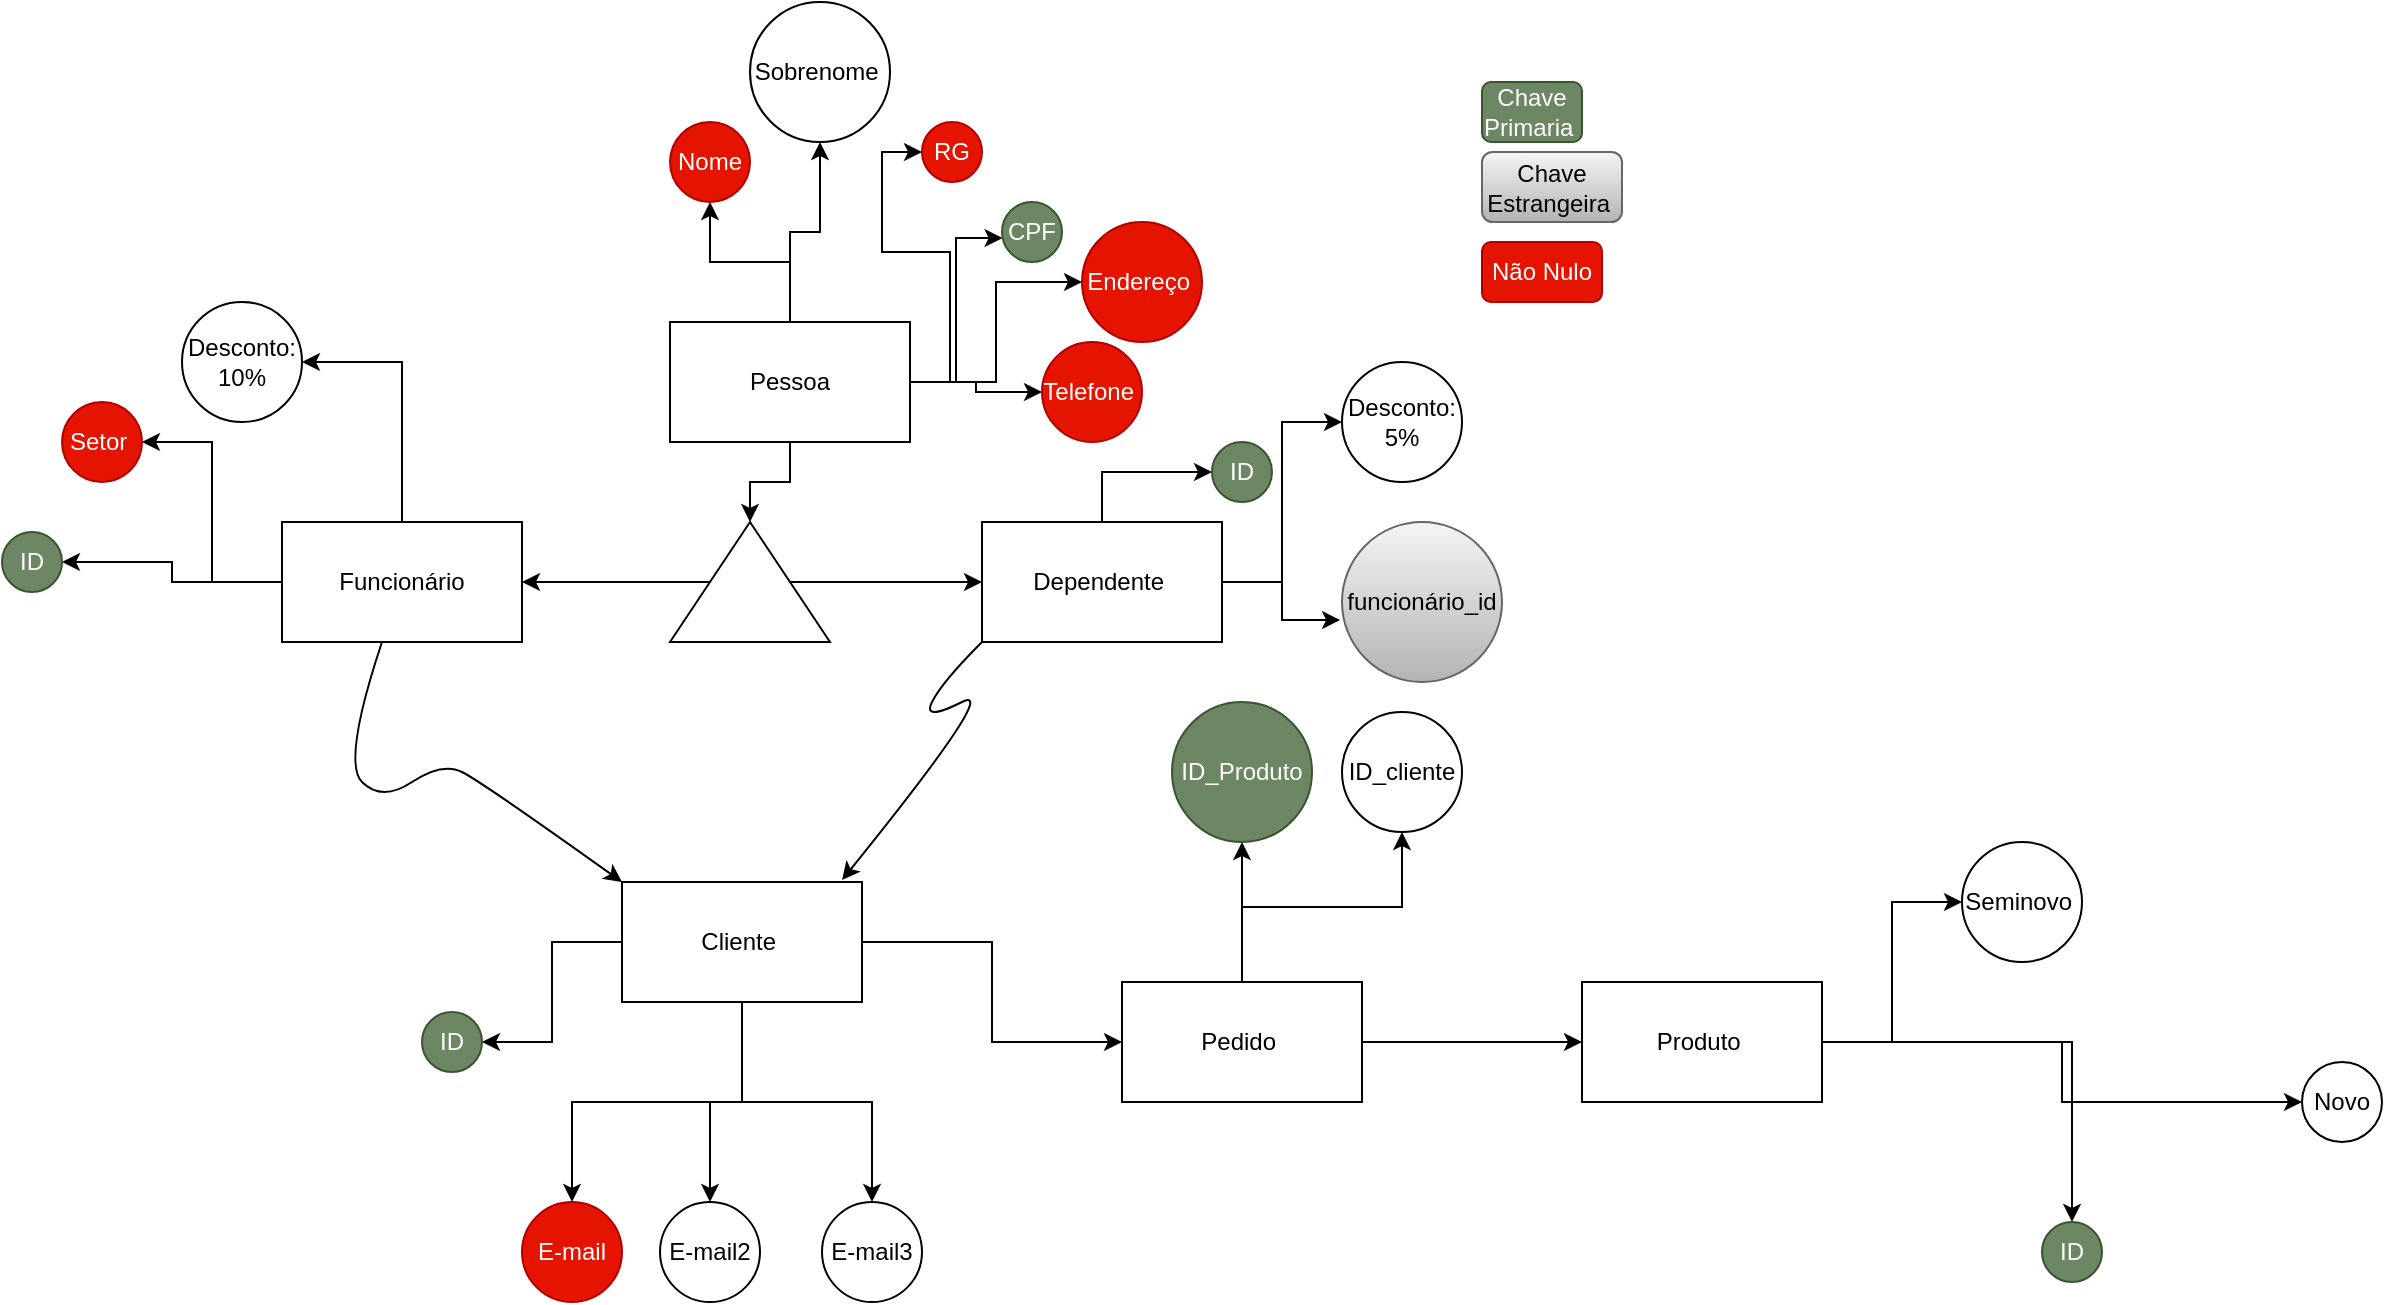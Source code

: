 <mxfile version="21.6.8" type="google">
  <diagram id="C5RBs43oDa-KdzZeNtuy" name="Page-1">
    <mxGraphModel grid="1" page="1" gridSize="10" guides="1" tooltips="1" connect="1" arrows="1" fold="1" pageScale="1" pageWidth="827" pageHeight="1169" background="#FFFFFF" math="0" shadow="0">
      <root>
        <mxCell id="WIyWlLk6GJQsqaUBKTNV-0" />
        <mxCell id="WIyWlLk6GJQsqaUBKTNV-1" parent="WIyWlLk6GJQsqaUBKTNV-0" />
        <mxCell id="_M5onWmUr9HT5XYiwB-a-6" style="edgeStyle=orthogonalEdgeStyle;rounded=0;orthogonalLoop=1;jettySize=auto;html=1;entryX=0.01;entryY=0.6;entryDx=0;entryDy=0;entryPerimeter=0;" edge="1" parent="WIyWlLk6GJQsqaUBKTNV-1" source="_M5onWmUr9HT5XYiwB-a-1" target="_M5onWmUr9HT5XYiwB-a-3">
          <mxGeometry relative="1" as="geometry" />
        </mxCell>
        <mxCell id="_M5onWmUr9HT5XYiwB-a-13" style="edgeStyle=orthogonalEdgeStyle;rounded=0;orthogonalLoop=1;jettySize=auto;html=1;entryX=0;entryY=0.5;entryDx=0;entryDy=0;" edge="1" parent="WIyWlLk6GJQsqaUBKTNV-1" source="_M5onWmUr9HT5XYiwB-a-1" target="_M5onWmUr9HT5XYiwB-a-10">
          <mxGeometry relative="1" as="geometry" />
        </mxCell>
        <mxCell id="_M5onWmUr9HT5XYiwB-a-14" style="edgeStyle=orthogonalEdgeStyle;rounded=0;orthogonalLoop=1;jettySize=auto;html=1;entryX=0;entryY=0.5;entryDx=0;entryDy=0;" edge="1" parent="WIyWlLk6GJQsqaUBKTNV-1" source="_M5onWmUr9HT5XYiwB-a-1" target="_M5onWmUr9HT5XYiwB-a-7">
          <mxGeometry relative="1" as="geometry" />
        </mxCell>
        <mxCell id="_M5onWmUr9HT5XYiwB-a-15" style="edgeStyle=orthogonalEdgeStyle;rounded=0;orthogonalLoop=1;jettySize=auto;html=1;entryX=0.5;entryY=1;entryDx=0;entryDy=0;" edge="1" parent="WIyWlLk6GJQsqaUBKTNV-1" source="_M5onWmUr9HT5XYiwB-a-1" target="_M5onWmUr9HT5XYiwB-a-8">
          <mxGeometry relative="1" as="geometry" />
        </mxCell>
        <mxCell id="_M5onWmUr9HT5XYiwB-a-16" style="edgeStyle=orthogonalEdgeStyle;rounded=0;orthogonalLoop=1;jettySize=auto;html=1;entryX=0.5;entryY=1;entryDx=0;entryDy=0;" edge="1" parent="WIyWlLk6GJQsqaUBKTNV-1" source="_M5onWmUr9HT5XYiwB-a-1" target="_M5onWmUr9HT5XYiwB-a-9">
          <mxGeometry relative="1" as="geometry" />
        </mxCell>
        <mxCell id="_M5onWmUr9HT5XYiwB-a-17" style="edgeStyle=orthogonalEdgeStyle;rounded=0;orthogonalLoop=1;jettySize=auto;html=1;entryX=0;entryY=0.5;entryDx=0;entryDy=0;" edge="1" parent="WIyWlLk6GJQsqaUBKTNV-1" source="_M5onWmUr9HT5XYiwB-a-1" target="_M5onWmUr9HT5XYiwB-a-11">
          <mxGeometry relative="1" as="geometry" />
        </mxCell>
        <mxCell id="_M5onWmUr9HT5XYiwB-a-60" style="edgeStyle=orthogonalEdgeStyle;rounded=0;orthogonalLoop=1;jettySize=auto;html=1;entryX=1;entryY=0.5;entryDx=0;entryDy=0;" edge="1" parent="WIyWlLk6GJQsqaUBKTNV-1" source="_M5onWmUr9HT5XYiwB-a-1" target="_M5onWmUr9HT5XYiwB-a-58">
          <mxGeometry relative="1" as="geometry" />
        </mxCell>
        <mxCell id="_M5onWmUr9HT5XYiwB-a-1" value="Pessoa" style="rounded=0;whiteSpace=wrap;html=1;" vertex="1" parent="WIyWlLk6GJQsqaUBKTNV-1">
          <mxGeometry x="354" y="90" width="120" height="60" as="geometry" />
        </mxCell>
        <mxCell id="_M5onWmUr9HT5XYiwB-a-3" value="CPF" style="ellipse;whiteSpace=wrap;html=1;aspect=fixed;fillColor=#6d8764;fontColor=#ffffff;strokeColor=#3A5431;" vertex="1" parent="WIyWlLk6GJQsqaUBKTNV-1">
          <mxGeometry x="520" y="30" width="30" height="30" as="geometry" />
        </mxCell>
        <mxCell id="_M5onWmUr9HT5XYiwB-a-7" value="RG" style="ellipse;whiteSpace=wrap;html=1;aspect=fixed;fillColor=#e51400;fontColor=#ffffff;strokeColor=#B20000;" vertex="1" parent="WIyWlLk6GJQsqaUBKTNV-1">
          <mxGeometry x="480" y="-10" width="30" height="30" as="geometry" />
        </mxCell>
        <mxCell id="_M5onWmUr9HT5XYiwB-a-8" value="Nome" style="ellipse;whiteSpace=wrap;html=1;aspect=fixed;fillColor=#e51400;fontColor=#ffffff;strokeColor=#B20000;" vertex="1" parent="WIyWlLk6GJQsqaUBKTNV-1">
          <mxGeometry x="354" y="-10" width="40" height="40" as="geometry" />
        </mxCell>
        <mxCell id="_M5onWmUr9HT5XYiwB-a-9" value="Sobrenome&amp;nbsp;" style="ellipse;whiteSpace=wrap;html=1;aspect=fixed;" vertex="1" parent="WIyWlLk6GJQsqaUBKTNV-1">
          <mxGeometry x="394" y="-70" width="70" height="70" as="geometry" />
        </mxCell>
        <mxCell id="_M5onWmUr9HT5XYiwB-a-10" value="Endereço&amp;nbsp;" style="ellipse;whiteSpace=wrap;html=1;aspect=fixed;fillColor=#e51400;fontColor=#ffffff;strokeColor=#B20000;" vertex="1" parent="WIyWlLk6GJQsqaUBKTNV-1">
          <mxGeometry x="560" y="40" width="60" height="60" as="geometry" />
        </mxCell>
        <mxCell id="_M5onWmUr9HT5XYiwB-a-11" value="Telefone&amp;nbsp;" style="ellipse;whiteSpace=wrap;html=1;aspect=fixed;fillColor=#e51400;fontColor=#ffffff;strokeColor=#B20000;" vertex="1" parent="WIyWlLk6GJQsqaUBKTNV-1">
          <mxGeometry x="540" y="100" width="50" height="50" as="geometry" />
        </mxCell>
        <mxCell id="_M5onWmUr9HT5XYiwB-a-22" style="edgeStyle=orthogonalEdgeStyle;rounded=0;orthogonalLoop=1;jettySize=auto;html=1;entryX=1;entryY=0.5;entryDx=0;entryDy=0;" edge="1" parent="WIyWlLk6GJQsqaUBKTNV-1" source="_M5onWmUr9HT5XYiwB-a-18" target="_M5onWmUr9HT5XYiwB-a-21">
          <mxGeometry relative="1" as="geometry" />
        </mxCell>
        <mxCell id="_M5onWmUr9HT5XYiwB-a-24" style="edgeStyle=orthogonalEdgeStyle;rounded=0;orthogonalLoop=1;jettySize=auto;html=1;entryX=1;entryY=0.5;entryDx=0;entryDy=0;" edge="1" parent="WIyWlLk6GJQsqaUBKTNV-1" source="_M5onWmUr9HT5XYiwB-a-18" target="_M5onWmUr9HT5XYiwB-a-23">
          <mxGeometry relative="1" as="geometry" />
        </mxCell>
        <mxCell id="_M5onWmUr9HT5XYiwB-a-64" style="edgeStyle=orthogonalEdgeStyle;rounded=0;orthogonalLoop=1;jettySize=auto;html=1;entryX=1;entryY=0.5;entryDx=0;entryDy=0;" edge="1" parent="WIyWlLk6GJQsqaUBKTNV-1" source="_M5onWmUr9HT5XYiwB-a-18" target="_M5onWmUr9HT5XYiwB-a-63">
          <mxGeometry relative="1" as="geometry" />
        </mxCell>
        <mxCell id="_M5onWmUr9HT5XYiwB-a-18" value="Funcionário" style="rounded=0;whiteSpace=wrap;html=1;" vertex="1" parent="WIyWlLk6GJQsqaUBKTNV-1">
          <mxGeometry x="160" y="190" width="120" height="60" as="geometry" />
        </mxCell>
        <mxCell id="_M5onWmUr9HT5XYiwB-a-30" style="edgeStyle=orthogonalEdgeStyle;rounded=0;orthogonalLoop=1;jettySize=auto;html=1;entryX=1;entryY=0.5;entryDx=0;entryDy=0;" edge="1" parent="WIyWlLk6GJQsqaUBKTNV-1" source="_M5onWmUr9HT5XYiwB-a-19" target="_M5onWmUr9HT5XYiwB-a-27">
          <mxGeometry relative="1" as="geometry" />
        </mxCell>
        <mxCell id="_M5onWmUr9HT5XYiwB-a-38" style="edgeStyle=orthogonalEdgeStyle;rounded=0;orthogonalLoop=1;jettySize=auto;html=1;" edge="1" parent="WIyWlLk6GJQsqaUBKTNV-1" source="_M5onWmUr9HT5XYiwB-a-19" target="_M5onWmUr9HT5XYiwB-a-37">
          <mxGeometry relative="1" as="geometry" />
        </mxCell>
        <mxCell id="_M5onWmUr9HT5XYiwB-a-41" style="edgeStyle=orthogonalEdgeStyle;rounded=0;orthogonalLoop=1;jettySize=auto;html=1;entryX=0.5;entryY=0;entryDx=0;entryDy=0;" edge="1" parent="WIyWlLk6GJQsqaUBKTNV-1" source="_M5onWmUr9HT5XYiwB-a-19" target="_M5onWmUr9HT5XYiwB-a-39">
          <mxGeometry relative="1" as="geometry" />
        </mxCell>
        <mxCell id="_M5onWmUr9HT5XYiwB-a-44" style="edgeStyle=orthogonalEdgeStyle;rounded=0;orthogonalLoop=1;jettySize=auto;html=1;entryX=0.5;entryY=0;entryDx=0;entryDy=0;" edge="1" parent="WIyWlLk6GJQsqaUBKTNV-1" source="_M5onWmUr9HT5XYiwB-a-19" target="_M5onWmUr9HT5XYiwB-a-40">
          <mxGeometry relative="1" as="geometry" />
        </mxCell>
        <mxCell id="_M5onWmUr9HT5XYiwB-a-55" style="edgeStyle=orthogonalEdgeStyle;rounded=0;orthogonalLoop=1;jettySize=auto;html=1;" edge="1" parent="WIyWlLk6GJQsqaUBKTNV-1" source="_M5onWmUr9HT5XYiwB-a-19" target="_M5onWmUr9HT5XYiwB-a-28">
          <mxGeometry relative="1" as="geometry" />
        </mxCell>
        <mxCell id="_M5onWmUr9HT5XYiwB-a-19" value="Cliente&amp;nbsp;" style="rounded=0;whiteSpace=wrap;html=1;" vertex="1" parent="WIyWlLk6GJQsqaUBKTNV-1">
          <mxGeometry x="330" y="370" width="120" height="60" as="geometry" />
        </mxCell>
        <mxCell id="_M5onWmUr9HT5XYiwB-a-26" style="edgeStyle=orthogonalEdgeStyle;rounded=0;orthogonalLoop=1;jettySize=auto;html=1;entryX=0;entryY=0.5;entryDx=0;entryDy=0;" edge="1" parent="WIyWlLk6GJQsqaUBKTNV-1" source="_M5onWmUr9HT5XYiwB-a-20" target="_M5onWmUr9HT5XYiwB-a-25">
          <mxGeometry relative="1" as="geometry" />
        </mxCell>
        <mxCell id="_M5onWmUr9HT5XYiwB-a-66" style="edgeStyle=orthogonalEdgeStyle;rounded=0;orthogonalLoop=1;jettySize=auto;html=1;entryX=-0.012;entryY=0.613;entryDx=0;entryDy=0;entryPerimeter=0;" edge="1" parent="WIyWlLk6GJQsqaUBKTNV-1" source="_M5onWmUr9HT5XYiwB-a-20" target="_M5onWmUr9HT5XYiwB-a-65">
          <mxGeometry relative="1" as="geometry" />
        </mxCell>
        <mxCell id="_M5onWmUr9HT5XYiwB-a-75" style="edgeStyle=orthogonalEdgeStyle;rounded=0;orthogonalLoop=1;jettySize=auto;html=1;entryX=0;entryY=0.5;entryDx=0;entryDy=0;" edge="1" parent="WIyWlLk6GJQsqaUBKTNV-1" source="_M5onWmUr9HT5XYiwB-a-20" target="_M5onWmUr9HT5XYiwB-a-74">
          <mxGeometry relative="1" as="geometry" />
        </mxCell>
        <mxCell id="_M5onWmUr9HT5XYiwB-a-20" value="Dependente&amp;nbsp;" style="rounded=0;whiteSpace=wrap;html=1;" vertex="1" parent="WIyWlLk6GJQsqaUBKTNV-1">
          <mxGeometry x="510" y="190" width="120" height="60" as="geometry" />
        </mxCell>
        <mxCell id="_M5onWmUr9HT5XYiwB-a-21" value="Setor&amp;nbsp;" style="ellipse;whiteSpace=wrap;html=1;aspect=fixed;fillColor=#e51400;fontColor=#ffffff;strokeColor=#B20000;" vertex="1" parent="WIyWlLk6GJQsqaUBKTNV-1">
          <mxGeometry x="50" y="130" width="40" height="40" as="geometry" />
        </mxCell>
        <mxCell id="_M5onWmUr9HT5XYiwB-a-23" value="Desconto: 10%" style="ellipse;whiteSpace=wrap;html=1;aspect=fixed;" vertex="1" parent="WIyWlLk6GJQsqaUBKTNV-1">
          <mxGeometry x="110" y="80" width="60" height="60" as="geometry" />
        </mxCell>
        <mxCell id="_M5onWmUr9HT5XYiwB-a-25" value="Desconto: 5%" style="ellipse;whiteSpace=wrap;html=1;aspect=fixed;" vertex="1" parent="WIyWlLk6GJQsqaUBKTNV-1">
          <mxGeometry x="690" y="110" width="60" height="60" as="geometry" />
        </mxCell>
        <mxCell id="_M5onWmUr9HT5XYiwB-a-27" value="ID" style="ellipse;whiteSpace=wrap;html=1;aspect=fixed;fillColor=#6d8764;fontColor=#ffffff;strokeColor=#3A5431;" vertex="1" parent="WIyWlLk6GJQsqaUBKTNV-1">
          <mxGeometry x="230" y="435" width="30" height="30" as="geometry" />
        </mxCell>
        <mxCell id="_M5onWmUr9HT5XYiwB-a-36" style="edgeStyle=orthogonalEdgeStyle;rounded=0;orthogonalLoop=1;jettySize=auto;html=1;" edge="1" parent="WIyWlLk6GJQsqaUBKTNV-1" source="_M5onWmUr9HT5XYiwB-a-28" target="_M5onWmUr9HT5XYiwB-a-35">
          <mxGeometry relative="1" as="geometry" />
        </mxCell>
        <mxCell id="_M5onWmUr9HT5XYiwB-a-46" style="edgeStyle=orthogonalEdgeStyle;rounded=0;orthogonalLoop=1;jettySize=auto;html=1;entryX=0.5;entryY=1;entryDx=0;entryDy=0;" edge="1" parent="WIyWlLk6GJQsqaUBKTNV-1" source="_M5onWmUr9HT5XYiwB-a-28" target="_M5onWmUr9HT5XYiwB-a-45">
          <mxGeometry relative="1" as="geometry" />
        </mxCell>
        <mxCell id="_M5onWmUr9HT5XYiwB-a-57" style="edgeStyle=orthogonalEdgeStyle;rounded=0;orthogonalLoop=1;jettySize=auto;html=1;" edge="1" parent="WIyWlLk6GJQsqaUBKTNV-1" source="_M5onWmUr9HT5XYiwB-a-28" target="_M5onWmUr9HT5XYiwB-a-29">
          <mxGeometry relative="1" as="geometry" />
        </mxCell>
        <mxCell id="_M5onWmUr9HT5XYiwB-a-28" value="Pedido&amp;nbsp;" style="rounded=0;whiteSpace=wrap;html=1;" vertex="1" parent="WIyWlLk6GJQsqaUBKTNV-1">
          <mxGeometry x="580" y="420" width="120" height="60" as="geometry" />
        </mxCell>
        <mxCell id="_M5onWmUr9HT5XYiwB-a-33" style="edgeStyle=orthogonalEdgeStyle;rounded=0;orthogonalLoop=1;jettySize=auto;html=1;entryX=0;entryY=0.5;entryDx=0;entryDy=0;" edge="1" parent="WIyWlLk6GJQsqaUBKTNV-1" source="_M5onWmUr9HT5XYiwB-a-29" target="_M5onWmUr9HT5XYiwB-a-31">
          <mxGeometry relative="1" as="geometry" />
        </mxCell>
        <mxCell id="_M5onWmUr9HT5XYiwB-a-34" style="edgeStyle=orthogonalEdgeStyle;rounded=0;orthogonalLoop=1;jettySize=auto;html=1;entryX=0;entryY=0.5;entryDx=0;entryDy=0;" edge="1" parent="WIyWlLk6GJQsqaUBKTNV-1" source="_M5onWmUr9HT5XYiwB-a-29" target="_M5onWmUr9HT5XYiwB-a-32">
          <mxGeometry relative="1" as="geometry" />
        </mxCell>
        <mxCell id="_M5onWmUr9HT5XYiwB-a-49" style="edgeStyle=orthogonalEdgeStyle;rounded=0;orthogonalLoop=1;jettySize=auto;html=1;" edge="1" parent="WIyWlLk6GJQsqaUBKTNV-1" source="_M5onWmUr9HT5XYiwB-a-29" target="_M5onWmUr9HT5XYiwB-a-48">
          <mxGeometry relative="1" as="geometry" />
        </mxCell>
        <mxCell id="_M5onWmUr9HT5XYiwB-a-29" value="Produto&amp;nbsp;" style="rounded=0;whiteSpace=wrap;html=1;" vertex="1" parent="WIyWlLk6GJQsqaUBKTNV-1">
          <mxGeometry x="810" y="420" width="120" height="60" as="geometry" />
        </mxCell>
        <mxCell id="_M5onWmUr9HT5XYiwB-a-31" value="Novo" style="ellipse;whiteSpace=wrap;html=1;aspect=fixed;" vertex="1" parent="WIyWlLk6GJQsqaUBKTNV-1">
          <mxGeometry x="1170" y="460" width="40" height="40" as="geometry" />
        </mxCell>
        <mxCell id="_M5onWmUr9HT5XYiwB-a-32" value="Seminovo&amp;nbsp;" style="ellipse;whiteSpace=wrap;html=1;aspect=fixed;" vertex="1" parent="WIyWlLk6GJQsqaUBKTNV-1">
          <mxGeometry x="1000" y="350" width="60" height="60" as="geometry" />
        </mxCell>
        <mxCell id="_M5onWmUr9HT5XYiwB-a-35" value="ID_Produto" style="ellipse;whiteSpace=wrap;html=1;aspect=fixed;direction=south;fillColor=#6d8764;fontColor=#ffffff;strokeColor=#3A5431;" vertex="1" parent="WIyWlLk6GJQsqaUBKTNV-1">
          <mxGeometry x="605" y="280" width="70" height="70" as="geometry" />
        </mxCell>
        <mxCell id="_M5onWmUr9HT5XYiwB-a-37" value="E-mail" style="ellipse;whiteSpace=wrap;html=1;aspect=fixed;fillColor=#e51400;fontColor=#ffffff;strokeColor=#B20000;" vertex="1" parent="WIyWlLk6GJQsqaUBKTNV-1">
          <mxGeometry x="280" y="530" width="50" height="50" as="geometry" />
        </mxCell>
        <mxCell id="_M5onWmUr9HT5XYiwB-a-39" value="E-mail2" style="ellipse;whiteSpace=wrap;html=1;aspect=fixed;" vertex="1" parent="WIyWlLk6GJQsqaUBKTNV-1">
          <mxGeometry x="349" y="530" width="50" height="50" as="geometry" />
        </mxCell>
        <mxCell id="_M5onWmUr9HT5XYiwB-a-40" value="E-mail3" style="ellipse;whiteSpace=wrap;html=1;aspect=fixed;" vertex="1" parent="WIyWlLk6GJQsqaUBKTNV-1">
          <mxGeometry x="430" y="530" width="50" height="50" as="geometry" />
        </mxCell>
        <mxCell id="_M5onWmUr9HT5XYiwB-a-45" value="ID_cliente" style="ellipse;whiteSpace=wrap;html=1;aspect=fixed;" vertex="1" parent="WIyWlLk6GJQsqaUBKTNV-1">
          <mxGeometry x="690" y="285" width="60" height="60" as="geometry" />
        </mxCell>
        <mxCell id="_M5onWmUr9HT5XYiwB-a-48" value="ID" style="ellipse;whiteSpace=wrap;html=1;aspect=fixed;fillColor=#6d8764;fontColor=#ffffff;strokeColor=#3A5431;" vertex="1" parent="WIyWlLk6GJQsqaUBKTNV-1">
          <mxGeometry x="1040" y="540" width="30" height="30" as="geometry" />
        </mxCell>
        <mxCell id="_M5onWmUr9HT5XYiwB-a-61" style="edgeStyle=orthogonalEdgeStyle;rounded=0;orthogonalLoop=1;jettySize=auto;html=1;entryX=0;entryY=0.5;entryDx=0;entryDy=0;" edge="1" parent="WIyWlLk6GJQsqaUBKTNV-1" source="_M5onWmUr9HT5XYiwB-a-58" target="_M5onWmUr9HT5XYiwB-a-20">
          <mxGeometry relative="1" as="geometry" />
        </mxCell>
        <mxCell id="_M5onWmUr9HT5XYiwB-a-62" style="edgeStyle=orthogonalEdgeStyle;rounded=0;orthogonalLoop=1;jettySize=auto;html=1;entryX=1;entryY=0.5;entryDx=0;entryDy=0;" edge="1" parent="WIyWlLk6GJQsqaUBKTNV-1" source="_M5onWmUr9HT5XYiwB-a-58" target="_M5onWmUr9HT5XYiwB-a-18">
          <mxGeometry relative="1" as="geometry" />
        </mxCell>
        <mxCell id="_M5onWmUr9HT5XYiwB-a-58" value="" style="triangle;whiteSpace=wrap;html=1;rotation=-90;" vertex="1" parent="WIyWlLk6GJQsqaUBKTNV-1">
          <mxGeometry x="364" y="180" width="60" height="80" as="geometry" />
        </mxCell>
        <mxCell id="_M5onWmUr9HT5XYiwB-a-63" value="ID" style="ellipse;whiteSpace=wrap;html=1;aspect=fixed;fillColor=#6d8764;fontColor=#ffffff;strokeColor=#3A5431;" vertex="1" parent="WIyWlLk6GJQsqaUBKTNV-1">
          <mxGeometry x="20" y="195" width="30" height="30" as="geometry" />
        </mxCell>
        <mxCell id="_M5onWmUr9HT5XYiwB-a-65" value="funcionário_id" style="ellipse;whiteSpace=wrap;html=1;aspect=fixed;fillColor=#f5f5f5;strokeColor=#666666;gradientColor=#b3b3b3;" vertex="1" parent="WIyWlLk6GJQsqaUBKTNV-1">
          <mxGeometry x="690" y="190" width="80" height="80" as="geometry" />
        </mxCell>
        <mxCell id="_M5onWmUr9HT5XYiwB-a-70" value="" style="curved=1;endArrow=classic;html=1;rounded=0;entryX=0;entryY=0;entryDx=0;entryDy=0;" edge="1" parent="WIyWlLk6GJQsqaUBKTNV-1" source="_M5onWmUr9HT5XYiwB-a-18" target="_M5onWmUr9HT5XYiwB-a-19">
          <mxGeometry width="50" height="50" relative="1" as="geometry">
            <mxPoint x="170" y="340" as="sourcePoint" />
            <mxPoint x="290" y="280" as="targetPoint" />
            <Array as="points">
              <mxPoint x="190" y="310" />
              <mxPoint x="210" y="330" />
              <mxPoint x="240" y="310" />
              <mxPoint x="260" y="320" />
            </Array>
          </mxGeometry>
        </mxCell>
        <mxCell id="_M5onWmUr9HT5XYiwB-a-71" value="" style="curved=1;endArrow=classic;html=1;rounded=0;exitX=0;exitY=1;exitDx=0;exitDy=0;entryX=0.917;entryY=-0.017;entryDx=0;entryDy=0;entryPerimeter=0;" edge="1" parent="WIyWlLk6GJQsqaUBKTNV-1" source="_M5onWmUr9HT5XYiwB-a-20" target="_M5onWmUr9HT5XYiwB-a-19">
          <mxGeometry width="50" height="50" relative="1" as="geometry">
            <mxPoint x="520" y="320" as="sourcePoint" />
            <mxPoint x="470" y="310" as="targetPoint" />
            <Array as="points">
              <mxPoint x="490" y="270" />
              <mxPoint x="480" y="290" />
              <mxPoint x="520" y="270" />
            </Array>
          </mxGeometry>
        </mxCell>
        <mxCell id="_M5onWmUr9HT5XYiwB-a-74" value="ID" style="ellipse;whiteSpace=wrap;html=1;aspect=fixed;fillColor=#6d8764;fontColor=#ffffff;strokeColor=#3A5431;" vertex="1" parent="WIyWlLk6GJQsqaUBKTNV-1">
          <mxGeometry x="625" y="150" width="30" height="30" as="geometry" />
        </mxCell>
        <mxCell id="_M5onWmUr9HT5XYiwB-a-76" value="Chave Primaria&amp;nbsp;" style="rounded=1;whiteSpace=wrap;html=1;fillColor=#6d8764;fontColor=#ffffff;strokeColor=#3A5431;" vertex="1" parent="WIyWlLk6GJQsqaUBKTNV-1">
          <mxGeometry x="760" y="-30" width="50" height="30" as="geometry" />
        </mxCell>
        <mxCell id="_M5onWmUr9HT5XYiwB-a-77" value="Chave Estrangeira&amp;nbsp;" style="rounded=1;whiteSpace=wrap;html=1;fillColor=#f5f5f5;strokeColor=#666666;gradientColor=#b3b3b3;" vertex="1" parent="WIyWlLk6GJQsqaUBKTNV-1">
          <mxGeometry x="760" y="5" width="70" height="35" as="geometry" />
        </mxCell>
        <mxCell id="_M5onWmUr9HT5XYiwB-a-78" value="Não Nulo" style="rounded=1;whiteSpace=wrap;html=1;fillColor=#e51400;fontColor=#ffffff;strokeColor=#B20000;" vertex="1" parent="WIyWlLk6GJQsqaUBKTNV-1">
          <mxGeometry x="760" y="50" width="60" height="30" as="geometry" />
        </mxCell>
      </root>
    </mxGraphModel>
  </diagram>
</mxfile>
